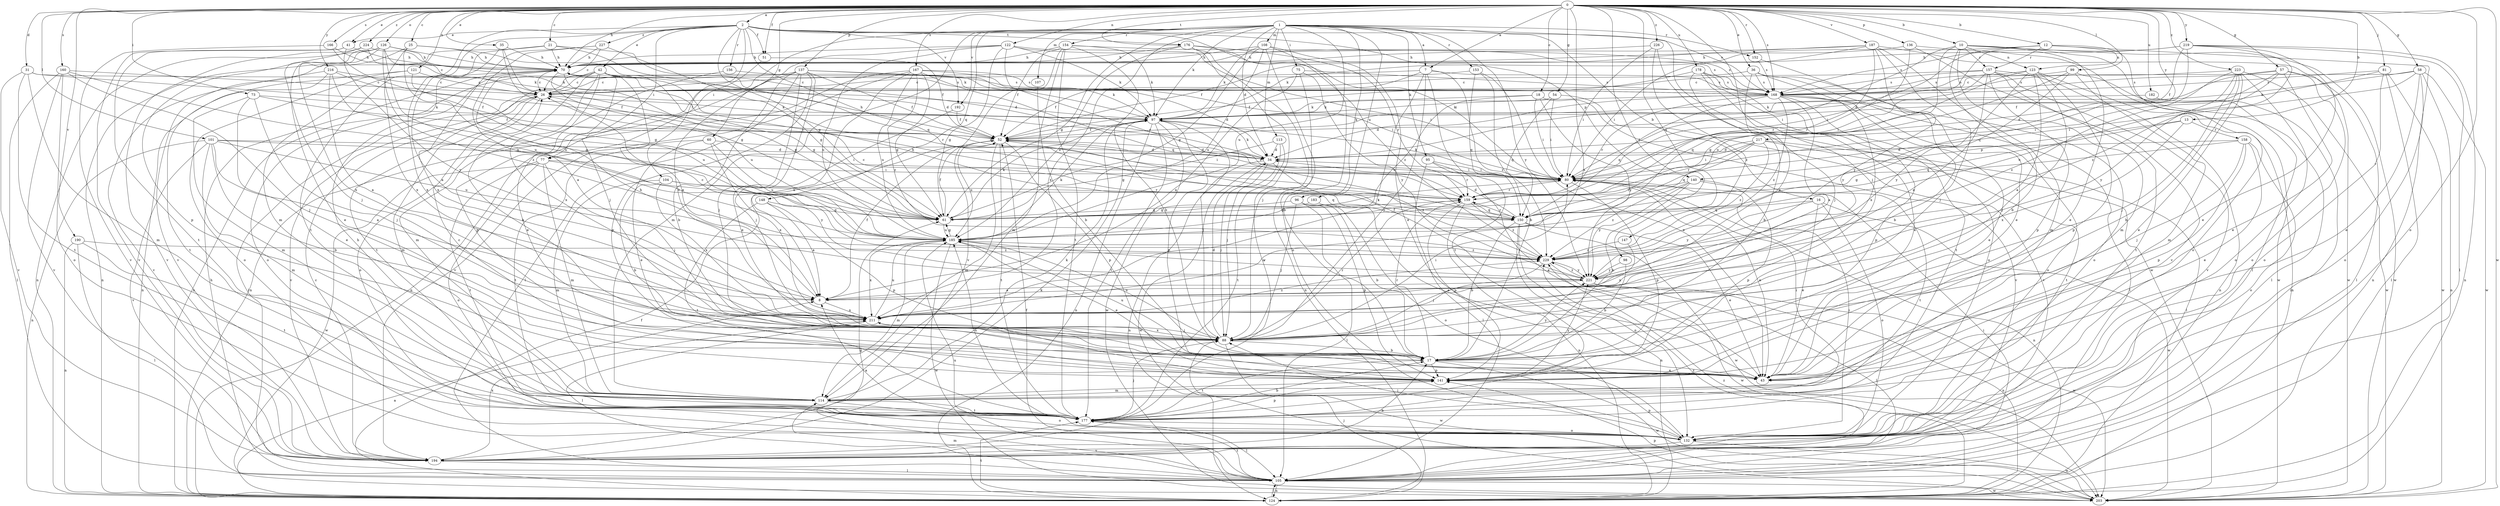 strict digraph  {
0;
1;
2;
7;
8;
10;
12;
13;
16;
17;
18;
21;
25;
26;
31;
34;
35;
36;
41;
42;
43;
51;
52;
54;
57;
58;
60;
61;
70;
73;
75;
77;
80;
81;
88;
95;
96;
97;
98;
99;
101;
104;
105;
107;
108;
113;
114;
121;
122;
123;
124;
126;
132;
136;
137;
140;
141;
147;
148;
150;
152;
153;
154;
156;
157;
158;
159;
160;
166;
167;
168;
176;
177;
178;
182;
183;
185;
187;
190;
192;
194;
203;
211;
216;
217;
219;
221;
223;
224;
226;
227;
229;
0 -> 2  [label=a];
0 -> 7  [label=a];
0 -> 10  [label=b];
0 -> 12  [label=b];
0 -> 13  [label=b];
0 -> 18  [label=c];
0 -> 21  [label=c];
0 -> 25  [label=c];
0 -> 31  [label=d];
0 -> 35  [label=e];
0 -> 36  [label=e];
0 -> 41  [label=e];
0 -> 51  [label=f];
0 -> 54  [label=g];
0 -> 57  [label=g];
0 -> 58  [label=g];
0 -> 60  [label=g];
0 -> 70  [label=h];
0 -> 73  [label=i];
0 -> 81  [label=j];
0 -> 88  [label=j];
0 -> 98  [label=l];
0 -> 99  [label=l];
0 -> 101  [label=l];
0 -> 121  [label=n];
0 -> 122  [label=n];
0 -> 126  [label=o];
0 -> 132  [label=o];
0 -> 136  [label=p];
0 -> 137  [label=p];
0 -> 147  [label=q];
0 -> 152  [label=r];
0 -> 160  [label=s];
0 -> 166  [label=s];
0 -> 167  [label=s];
0 -> 168  [label=s];
0 -> 176  [label=t];
0 -> 178  [label=u];
0 -> 182  [label=u];
0 -> 187  [label=v];
0 -> 190  [label=v];
0 -> 203  [label=w];
0 -> 211  [label=x];
0 -> 216  [label=y];
0 -> 217  [label=y];
0 -> 219  [label=y];
0 -> 223  [label=z];
0 -> 224  [label=z];
0 -> 226  [label=z];
1 -> 7  [label=a];
1 -> 16  [label=b];
1 -> 34  [label=d];
1 -> 61  [label=g];
1 -> 75  [label=i];
1 -> 77  [label=i];
1 -> 95  [label=k];
1 -> 96  [label=k];
1 -> 97  [label=k];
1 -> 107  [label=m];
1 -> 108  [label=m];
1 -> 113  [label=m];
1 -> 114  [label=m];
1 -> 148  [label=q];
1 -> 152  [label=r];
1 -> 153  [label=r];
1 -> 154  [label=r];
1 -> 183  [label=u];
1 -> 185  [label=u];
1 -> 192  [label=v];
1 -> 203  [label=w];
1 -> 211  [label=x];
1 -> 221  [label=y];
2 -> 41  [label=e];
2 -> 42  [label=e];
2 -> 51  [label=f];
2 -> 61  [label=g];
2 -> 77  [label=i];
2 -> 80  [label=i];
2 -> 104  [label=l];
2 -> 114  [label=m];
2 -> 140  [label=p];
2 -> 150  [label=q];
2 -> 156  [label=r];
2 -> 168  [label=s];
2 -> 176  [label=t];
2 -> 177  [label=t];
2 -> 192  [label=v];
2 -> 227  [label=z];
7 -> 26  [label=c];
7 -> 52  [label=f];
7 -> 88  [label=j];
7 -> 168  [label=s];
7 -> 177  [label=t];
7 -> 211  [label=x];
7 -> 229  [label=z];
8 -> 52  [label=f];
8 -> 70  [label=h];
8 -> 211  [label=x];
10 -> 17  [label=b];
10 -> 43  [label=e];
10 -> 80  [label=i];
10 -> 105  [label=l];
10 -> 114  [label=m];
10 -> 123  [label=n];
10 -> 157  [label=r];
10 -> 185  [label=u];
10 -> 203  [label=w];
12 -> 34  [label=d];
12 -> 80  [label=i];
12 -> 97  [label=k];
12 -> 123  [label=n];
12 -> 124  [label=n];
12 -> 132  [label=o];
12 -> 157  [label=r];
13 -> 140  [label=p];
13 -> 150  [label=q];
13 -> 158  [label=r];
13 -> 211  [label=x];
16 -> 43  [label=e];
16 -> 132  [label=o];
16 -> 150  [label=q];
16 -> 203  [label=w];
16 -> 221  [label=y];
17 -> 43  [label=e];
17 -> 141  [label=p];
17 -> 159  [label=r];
17 -> 177  [label=t];
17 -> 185  [label=u];
17 -> 203  [label=w];
17 -> 221  [label=y];
18 -> 80  [label=i];
18 -> 97  [label=k];
18 -> 185  [label=u];
18 -> 194  [label=v];
18 -> 221  [label=y];
21 -> 34  [label=d];
21 -> 70  [label=h];
21 -> 97  [label=k];
21 -> 194  [label=v];
21 -> 211  [label=x];
25 -> 34  [label=d];
25 -> 70  [label=h];
25 -> 124  [label=n];
25 -> 185  [label=u];
25 -> 211  [label=x];
26 -> 97  [label=k];
26 -> 105  [label=l];
26 -> 114  [label=m];
26 -> 132  [label=o];
26 -> 194  [label=v];
31 -> 52  [label=f];
31 -> 114  [label=m];
31 -> 168  [label=s];
31 -> 177  [label=t];
31 -> 194  [label=v];
34 -> 80  [label=i];
34 -> 88  [label=j];
34 -> 97  [label=k];
34 -> 124  [label=n];
34 -> 203  [label=w];
34 -> 229  [label=z];
35 -> 8  [label=a];
35 -> 61  [label=g];
35 -> 70  [label=h];
35 -> 159  [label=r];
36 -> 8  [label=a];
36 -> 17  [label=b];
36 -> 26  [label=c];
36 -> 132  [label=o];
36 -> 168  [label=s];
36 -> 211  [label=x];
41 -> 70  [label=h];
41 -> 177  [label=t];
41 -> 194  [label=v];
41 -> 221  [label=y];
42 -> 8  [label=a];
42 -> 17  [label=b];
42 -> 26  [label=c];
42 -> 43  [label=e];
42 -> 61  [label=g];
42 -> 124  [label=n];
42 -> 141  [label=p];
42 -> 159  [label=r];
42 -> 177  [label=t];
42 -> 211  [label=x];
51 -> 52  [label=f];
51 -> 88  [label=j];
52 -> 34  [label=d];
52 -> 70  [label=h];
52 -> 80  [label=i];
52 -> 114  [label=m];
52 -> 141  [label=p];
52 -> 177  [label=t];
52 -> 185  [label=u];
54 -> 80  [label=i];
54 -> 97  [label=k];
54 -> 150  [label=q];
54 -> 194  [label=v];
57 -> 34  [label=d];
57 -> 43  [label=e];
57 -> 52  [label=f];
57 -> 105  [label=l];
57 -> 132  [label=o];
57 -> 168  [label=s];
57 -> 185  [label=u];
58 -> 26  [label=c];
58 -> 43  [label=e];
58 -> 80  [label=i];
58 -> 97  [label=k];
58 -> 124  [label=n];
58 -> 132  [label=o];
58 -> 203  [label=w];
60 -> 34  [label=d];
60 -> 43  [label=e];
60 -> 177  [label=t];
60 -> 185  [label=u];
60 -> 211  [label=x];
61 -> 52  [label=f];
61 -> 80  [label=i];
61 -> 97  [label=k];
61 -> 185  [label=u];
70 -> 26  [label=c];
70 -> 61  [label=g];
70 -> 132  [label=o];
70 -> 159  [label=r];
70 -> 185  [label=u];
73 -> 43  [label=e];
73 -> 52  [label=f];
73 -> 88  [label=j];
73 -> 97  [label=k];
73 -> 114  [label=m];
75 -> 8  [label=a];
75 -> 124  [label=n];
75 -> 168  [label=s];
75 -> 221  [label=y];
77 -> 80  [label=i];
77 -> 88  [label=j];
77 -> 114  [label=m];
77 -> 132  [label=o];
77 -> 177  [label=t];
77 -> 203  [label=w];
77 -> 221  [label=y];
80 -> 43  [label=e];
80 -> 52  [label=f];
80 -> 97  [label=k];
80 -> 124  [label=n];
80 -> 141  [label=p];
80 -> 159  [label=r];
81 -> 80  [label=i];
81 -> 105  [label=l];
81 -> 132  [label=o];
81 -> 168  [label=s];
81 -> 203  [label=w];
88 -> 17  [label=b];
88 -> 34  [label=d];
88 -> 80  [label=i];
88 -> 159  [label=r];
88 -> 185  [label=u];
88 -> 203  [label=w];
88 -> 211  [label=x];
95 -> 43  [label=e];
95 -> 80  [label=i];
95 -> 105  [label=l];
95 -> 159  [label=r];
96 -> 17  [label=b];
96 -> 43  [label=e];
96 -> 61  [label=g];
96 -> 88  [label=j];
96 -> 105  [label=l];
96 -> 141  [label=p];
97 -> 52  [label=f];
97 -> 88  [label=j];
97 -> 124  [label=n];
97 -> 141  [label=p];
97 -> 177  [label=t];
97 -> 203  [label=w];
98 -> 17  [label=b];
98 -> 221  [label=y];
99 -> 61  [label=g];
99 -> 105  [label=l];
99 -> 114  [label=m];
99 -> 168  [label=s];
99 -> 221  [label=y];
101 -> 8  [label=a];
101 -> 17  [label=b];
101 -> 34  [label=d];
101 -> 80  [label=i];
101 -> 114  [label=m];
101 -> 124  [label=n];
101 -> 185  [label=u];
101 -> 194  [label=v];
104 -> 17  [label=b];
104 -> 114  [label=m];
104 -> 150  [label=q];
104 -> 159  [label=r];
104 -> 211  [label=x];
105 -> 52  [label=f];
105 -> 61  [label=g];
105 -> 70  [label=h];
105 -> 80  [label=i];
105 -> 114  [label=m];
105 -> 124  [label=n];
105 -> 177  [label=t];
105 -> 185  [label=u];
105 -> 203  [label=w];
105 -> 229  [label=z];
107 -> 17  [label=b];
108 -> 17  [label=b];
108 -> 43  [label=e];
108 -> 61  [label=g];
108 -> 70  [label=h];
108 -> 97  [label=k];
108 -> 132  [label=o];
108 -> 185  [label=u];
113 -> 34  [label=d];
113 -> 61  [label=g];
113 -> 88  [label=j];
113 -> 177  [label=t];
114 -> 70  [label=h];
114 -> 80  [label=i];
114 -> 97  [label=k];
114 -> 132  [label=o];
114 -> 177  [label=t];
121 -> 26  [label=c];
121 -> 124  [label=n];
121 -> 132  [label=o];
121 -> 185  [label=u];
122 -> 61  [label=g];
122 -> 70  [label=h];
122 -> 80  [label=i];
122 -> 97  [label=k];
122 -> 159  [label=r];
122 -> 168  [label=s];
122 -> 185  [label=u];
122 -> 211  [label=x];
123 -> 8  [label=a];
123 -> 88  [label=j];
123 -> 124  [label=n];
123 -> 141  [label=p];
123 -> 150  [label=q];
123 -> 168  [label=s];
123 -> 221  [label=y];
124 -> 8  [label=a];
124 -> 52  [label=f];
124 -> 88  [label=j];
124 -> 105  [label=l];
124 -> 177  [label=t];
124 -> 229  [label=z];
126 -> 26  [label=c];
126 -> 43  [label=e];
126 -> 70  [label=h];
126 -> 88  [label=j];
126 -> 97  [label=k];
126 -> 124  [label=n];
126 -> 185  [label=u];
126 -> 211  [label=x];
126 -> 229  [label=z];
132 -> 8  [label=a];
132 -> 80  [label=i];
132 -> 88  [label=j];
132 -> 141  [label=p];
132 -> 194  [label=v];
132 -> 203  [label=w];
136 -> 70  [label=h];
136 -> 159  [label=r];
136 -> 194  [label=v];
136 -> 203  [label=w];
137 -> 17  [label=b];
137 -> 26  [label=c];
137 -> 34  [label=d];
137 -> 43  [label=e];
137 -> 52  [label=f];
137 -> 88  [label=j];
137 -> 97  [label=k];
137 -> 105  [label=l];
137 -> 124  [label=n];
137 -> 141  [label=p];
140 -> 17  [label=b];
140 -> 141  [label=p];
140 -> 159  [label=r];
140 -> 177  [label=t];
140 -> 221  [label=y];
140 -> 229  [label=z];
141 -> 26  [label=c];
141 -> 114  [label=m];
141 -> 221  [label=y];
147 -> 211  [label=x];
147 -> 229  [label=z];
148 -> 8  [label=a];
148 -> 61  [label=g];
148 -> 141  [label=p];
148 -> 177  [label=t];
150 -> 17  [label=b];
150 -> 26  [label=c];
150 -> 34  [label=d];
150 -> 43  [label=e];
150 -> 70  [label=h];
150 -> 124  [label=n];
150 -> 132  [label=o];
150 -> 159  [label=r];
150 -> 203  [label=w];
152 -> 43  [label=e];
152 -> 168  [label=s];
153 -> 17  [label=b];
153 -> 26  [label=c];
153 -> 43  [label=e];
153 -> 150  [label=q];
154 -> 17  [label=b];
154 -> 52  [label=f];
154 -> 70  [label=h];
154 -> 97  [label=k];
154 -> 114  [label=m];
154 -> 168  [label=s];
154 -> 177  [label=t];
154 -> 194  [label=v];
156 -> 114  [label=m];
156 -> 168  [label=s];
157 -> 8  [label=a];
157 -> 26  [label=c];
157 -> 80  [label=i];
157 -> 124  [label=n];
157 -> 141  [label=p];
157 -> 168  [label=s];
157 -> 177  [label=t];
157 -> 194  [label=v];
158 -> 34  [label=d];
158 -> 43  [label=e];
158 -> 61  [label=g];
158 -> 88  [label=j];
158 -> 132  [label=o];
158 -> 141  [label=p];
159 -> 61  [label=g];
159 -> 124  [label=n];
159 -> 141  [label=p];
159 -> 150  [label=q];
159 -> 229  [label=z];
160 -> 26  [label=c];
160 -> 61  [label=g];
160 -> 88  [label=j];
160 -> 105  [label=l];
160 -> 132  [label=o];
160 -> 194  [label=v];
166 -> 61  [label=g];
166 -> 70  [label=h];
166 -> 194  [label=v];
167 -> 8  [label=a];
167 -> 61  [label=g];
167 -> 80  [label=i];
167 -> 124  [label=n];
167 -> 150  [label=q];
167 -> 168  [label=s];
167 -> 185  [label=u];
167 -> 194  [label=v];
167 -> 229  [label=z];
168 -> 8  [label=a];
168 -> 34  [label=d];
168 -> 43  [label=e];
168 -> 97  [label=k];
168 -> 105  [label=l];
168 -> 132  [label=o];
168 -> 141  [label=p];
168 -> 150  [label=q];
168 -> 159  [label=r];
168 -> 229  [label=z];
176 -> 70  [label=h];
176 -> 88  [label=j];
176 -> 159  [label=r];
176 -> 185  [label=u];
176 -> 194  [label=v];
176 -> 229  [label=z];
177 -> 17  [label=b];
177 -> 88  [label=j];
177 -> 105  [label=l];
177 -> 132  [label=o];
177 -> 141  [label=p];
177 -> 185  [label=u];
178 -> 17  [label=b];
178 -> 43  [label=e];
178 -> 52  [label=f];
178 -> 132  [label=o];
178 -> 168  [label=s];
178 -> 177  [label=t];
182 -> 97  [label=k];
182 -> 105  [label=l];
183 -> 61  [label=g];
183 -> 132  [label=o];
185 -> 43  [label=e];
185 -> 61  [label=g];
185 -> 97  [label=k];
185 -> 114  [label=m];
185 -> 203  [label=w];
185 -> 211  [label=x];
185 -> 229  [label=z];
187 -> 52  [label=f];
187 -> 70  [label=h];
187 -> 80  [label=i];
187 -> 88  [label=j];
187 -> 114  [label=m];
187 -> 159  [label=r];
187 -> 203  [label=w];
187 -> 221  [label=y];
190 -> 105  [label=l];
190 -> 124  [label=n];
190 -> 177  [label=t];
190 -> 229  [label=z];
192 -> 52  [label=f];
192 -> 88  [label=j];
194 -> 17  [label=b];
194 -> 26  [label=c];
194 -> 97  [label=k];
194 -> 105  [label=l];
194 -> 211  [label=x];
203 -> 141  [label=p];
211 -> 88  [label=j];
211 -> 105  [label=l];
211 -> 185  [label=u];
211 -> 229  [label=z];
216 -> 8  [label=a];
216 -> 26  [label=c];
216 -> 52  [label=f];
216 -> 61  [label=g];
216 -> 177  [label=t];
216 -> 194  [label=v];
217 -> 34  [label=d];
217 -> 80  [label=i];
217 -> 105  [label=l];
217 -> 150  [label=q];
217 -> 159  [label=r];
217 -> 177  [label=t];
217 -> 229  [label=z];
219 -> 43  [label=e];
219 -> 52  [label=f];
219 -> 70  [label=h];
219 -> 105  [label=l];
219 -> 124  [label=n];
219 -> 150  [label=q];
219 -> 168  [label=s];
219 -> 229  [label=z];
221 -> 8  [label=a];
221 -> 52  [label=f];
221 -> 105  [label=l];
221 -> 124  [label=n];
221 -> 185  [label=u];
221 -> 203  [label=w];
221 -> 229  [label=z];
223 -> 17  [label=b];
223 -> 43  [label=e];
223 -> 88  [label=j];
223 -> 132  [label=o];
223 -> 168  [label=s];
223 -> 203  [label=w];
223 -> 221  [label=y];
223 -> 229  [label=z];
224 -> 70  [label=h];
224 -> 97  [label=k];
224 -> 141  [label=p];
224 -> 194  [label=v];
226 -> 70  [label=h];
226 -> 80  [label=i];
226 -> 88  [label=j];
226 -> 229  [label=z];
227 -> 8  [label=a];
227 -> 26  [label=c];
227 -> 61  [label=g];
227 -> 70  [label=h];
227 -> 211  [label=x];
229 -> 26  [label=c];
229 -> 88  [label=j];
229 -> 203  [label=w];
229 -> 221  [label=y];
}
